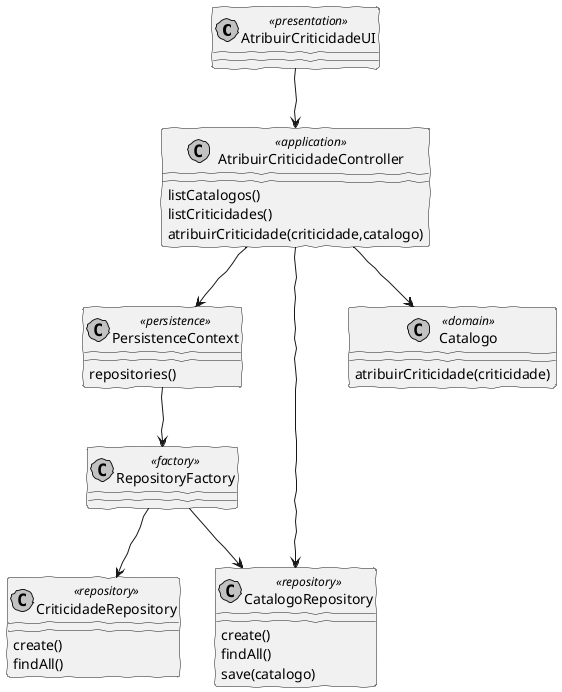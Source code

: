 @startuml
'http://plantuml.com/skinparam.html
skinparam handwritten true
skinparam monochrome true
skinparam packageStyle rect
skinparam defaultFontName FG Virgil
skinparam shadowing false

class AtribuirCriticidadeUI <<presentation>>
class AtribuirCriticidadeController <<application>>
class PersistenceContext <<persistence>>
class RepositoryFactory <<factory>>
class CatalogoRepository <<repository>>
class CriticidadeRepository <<repository>>
class Catalogo <<domain>>


AtribuirCriticidadeUI --> AtribuirCriticidadeController
AtribuirCriticidadeController : listCatalogos()
AtribuirCriticidadeController : listCriticidades()

AtribuirCriticidadeController : atribuirCriticidade(criticidade,catalogo)

AtribuirCriticidadeController --> CatalogoRepository
AtribuirCriticidadeController --> PersistenceContext
AtribuirCriticidadeController --> Catalogo


PersistenceContext --> RepositoryFactory

RepositoryFactory --> CriticidadeRepository
RepositoryFactory --> CatalogoRepository


PersistenceContext : repositories()

Catalogo : atribuirCriticidade(criticidade)

CatalogoRepository : create()
CatalogoRepository : findAll()
CatalogoRepository : save(catalogo)

CriticidadeRepository : create()
CriticidadeRepository : findAll()

@enduml